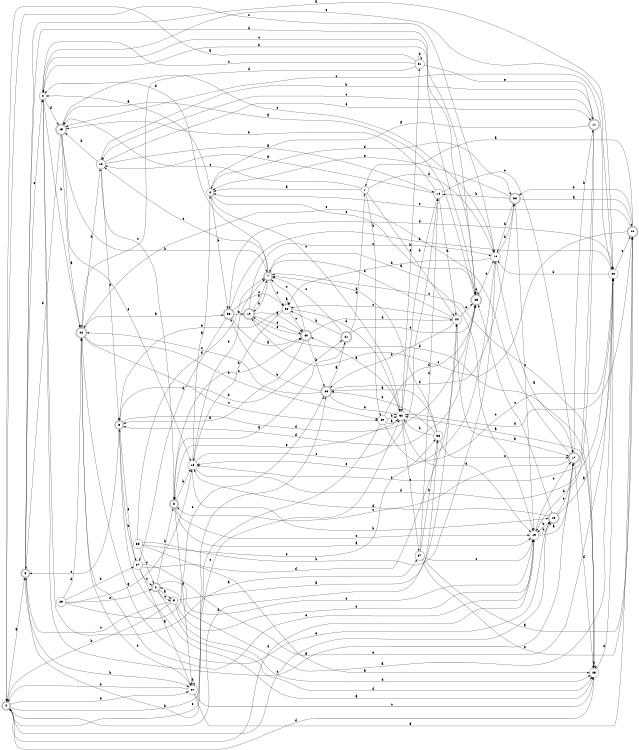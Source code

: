 digraph n33_3 {
__start0 [label="" shape="none"];

rankdir=LR;
size="8,5";

s0 [style="rounded,filled", color="black", fillcolor="white" shape="doublecircle", label="0"];
s1 [style="filled", color="black", fillcolor="white" shape="circle", label="1"];
s2 [style="rounded,filled", color="black", fillcolor="white" shape="doublecircle", label="2"];
s3 [style="rounded,filled", color="black", fillcolor="white" shape="doublecircle", label="3"];
s4 [style="filled", color="black", fillcolor="white" shape="circle", label="4"];
s5 [style="rounded,filled", color="black", fillcolor="white" shape="doublecircle", label="5"];
s6 [style="filled", color="black", fillcolor="white" shape="circle", label="6"];
s7 [style="rounded,filled", color="black", fillcolor="white" shape="doublecircle", label="7"];
s8 [style="rounded,filled", color="black", fillcolor="white" shape="doublecircle", label="8"];
s9 [style="filled", color="black", fillcolor="white" shape="circle", label="9"];
s10 [style="rounded,filled", color="black", fillcolor="white" shape="doublecircle", label="10"];
s11 [style="rounded,filled", color="black", fillcolor="white" shape="doublecircle", label="11"];
s12 [style="filled", color="black", fillcolor="white" shape="circle", label="12"];
s13 [style="rounded,filled", color="black", fillcolor="white" shape="doublecircle", label="13"];
s14 [style="filled", color="black", fillcolor="white" shape="circle", label="14"];
s15 [style="rounded,filled", color="black", fillcolor="white" shape="doublecircle", label="15"];
s16 [style="filled", color="black", fillcolor="white" shape="circle", label="16"];
s17 [style="rounded,filled", color="black", fillcolor="white" shape="doublecircle", label="17"];
s18 [style="filled", color="black", fillcolor="white" shape="circle", label="18"];
s19 [style="filled", color="black", fillcolor="white" shape="circle", label="19"];
s20 [style="filled", color="black", fillcolor="white" shape="circle", label="20"];
s21 [style="rounded,filled", color="black", fillcolor="white" shape="doublecircle", label="21"];
s22 [style="rounded,filled", color="black", fillcolor="white" shape="doublecircle", label="22"];
s23 [style="filled", color="black", fillcolor="white" shape="circle", label="23"];
s24 [style="filled", color="black", fillcolor="white" shape="circle", label="24"];
s25 [style="rounded,filled", color="black", fillcolor="white" shape="doublecircle", label="25"];
s26 [style="rounded,filled", color="black", fillcolor="white" shape="doublecircle", label="26"];
s27 [style="filled", color="black", fillcolor="white" shape="circle", label="27"];
s28 [style="rounded,filled", color="black", fillcolor="white" shape="doublecircle", label="28"];
s29 [style="filled", color="black", fillcolor="white" shape="circle", label="29"];
s30 [style="filled", color="black", fillcolor="white" shape="circle", label="30"];
s31 [style="filled", color="black", fillcolor="white" shape="circle", label="31"];
s32 [style="filled", color="black", fillcolor="white" shape="circle", label="32"];
s33 [style="rounded,filled", color="black", fillcolor="white" shape="doublecircle", label="33"];
s34 [style="filled", color="black", fillcolor="white" shape="circle", label="34"];
s35 [style="filled", color="black", fillcolor="white" shape="circle", label="35"];
s36 [style="rounded,filled", color="black", fillcolor="white" shape="doublecircle", label="36"];
s37 [style="filled", color="black", fillcolor="white" shape="circle", label="37"];
s38 [style="filled", color="black", fillcolor="white" shape="circle", label="38"];
s39 [style="filled", color="black", fillcolor="white" shape="circle", label="39"];
s40 [style="rounded,filled", color="black", fillcolor="white" shape="doublecircle", label="40"];
s0 -> s5 [label="a"];
s0 -> s26 [label="b"];
s0 -> s13 [label="c"];
s0 -> s38 [label="d"];
s0 -> s34 [label="e"];
s1 -> s6 [label="a"];
s1 -> s39 [label="b"];
s1 -> s15 [label="c"];
s1 -> s16 [label="d"];
s1 -> s24 [label="e"];
s2 -> s9 [label="a"];
s2 -> s8 [label="b"];
s2 -> s9 [label="c"];
s2 -> s23 [label="d"];
s2 -> s19 [label="e"];
s3 -> s23 [label="a"];
s3 -> s21 [label="b"];
s3 -> s5 [label="c"];
s3 -> s25 [label="d"];
s3 -> s27 [label="e"];
s4 -> s37 [label="a"];
s4 -> s22 [label="b"];
s4 -> s25 [label="c"];
s4 -> s15 [label="d"];
s4 -> s20 [label="e"];
s5 -> s20 [label="a"];
s5 -> s34 [label="b"];
s5 -> s32 [label="c"];
s5 -> s25 [label="d"];
s5 -> s4 [label="e"];
s6 -> s4 [label="a"];
s6 -> s36 [label="b"];
s6 -> s32 [label="c"];
s6 -> s33 [label="d"];
s6 -> s25 [label="e"];
s7 -> s19 [label="a"];
s7 -> s10 [label="b"];
s7 -> s12 [label="c"];
s7 -> s4 [label="d"];
s7 -> s30 [label="e"];
s8 -> s19 [label="a"];
s8 -> s18 [label="b"];
s8 -> s40 [label="c"];
s8 -> s34 [label="d"];
s8 -> s19 [label="e"];
s9 -> s24 [label="a"];
s9 -> s0 [label="b"];
s9 -> s5 [label="c"];
s9 -> s23 [label="d"];
s9 -> s19 [label="e"];
s10 -> s40 [label="a"];
s10 -> s7 [label="b"];
s10 -> s16 [label="c"];
s10 -> s23 [label="d"];
s10 -> s40 [label="e"];
s11 -> s6 [label="a"];
s11 -> s12 [label="b"];
s11 -> s12 [label="c"];
s11 -> s19 [label="d"];
s11 -> s18 [label="e"];
s12 -> s14 [label="a"];
s12 -> s15 [label="b"];
s12 -> s8 [label="c"];
s12 -> s3 [label="d"];
s12 -> s11 [label="e"];
s13 -> s20 [label="a"];
s13 -> s19 [label="b"];
s13 -> s25 [label="c"];
s13 -> s18 [label="d"];
s13 -> s17 [label="e"];
s14 -> s12 [label="a"];
s14 -> s32 [label="b"];
s14 -> s17 [label="c"];
s14 -> s24 [label="d"];
s14 -> s15 [label="e"];
s15 -> s22 [label="a"];
s15 -> s7 [label="b"];
s15 -> s16 [label="c"];
s15 -> s5 [label="d"];
s15 -> s18 [label="e"];
s16 -> s17 [label="a"];
s16 -> s30 [label="b"];
s16 -> s0 [label="c"];
s16 -> s33 [label="d"];
s16 -> s18 [label="e"];
s17 -> s4 [label="a"];
s17 -> s11 [label="b"];
s17 -> s8 [label="c"];
s17 -> s23 [label="d"];
s17 -> s22 [label="e"];
s18 -> s6 [label="a"];
s18 -> s13 [label="b"];
s18 -> s14 [label="c"];
s18 -> s20 [label="d"];
s18 -> s7 [label="e"];
s19 -> s17 [label="a"];
s19 -> s13 [label="b"];
s19 -> s17 [label="c"];
s19 -> s0 [label="d"];
s19 -> s22 [label="e"];
s20 -> s2 [label="a"];
s20 -> s16 [label="b"];
s20 -> s15 [label="c"];
s20 -> s36 [label="d"];
s20 -> s28 [label="e"];
s21 -> s8 [label="a"];
s21 -> s30 [label="b"];
s21 -> s7 [label="c"];
s21 -> s1 [label="d"];
s21 -> s25 [label="e"];
s22 -> s36 [label="a"];
s22 -> s39 [label="b"];
s22 -> s39 [label="c"];
s22 -> s12 [label="d"];
s22 -> s13 [label="e"];
s23 -> s32 [label="a"];
s23 -> s23 [label="b"];
s23 -> s7 [label="c"];
s23 -> s0 [label="d"];
s23 -> s20 [label="e"];
s24 -> s17 [label="a"];
s24 -> s26 [label="b"];
s24 -> s30 [label="c"];
s24 -> s7 [label="d"];
s24 -> s25 [label="e"];
s25 -> s15 [label="a"];
s25 -> s4 [label="b"];
s25 -> s25 [label="c"];
s25 -> s3 [label="d"];
s25 -> s16 [label="e"];
s26 -> s21 [label="a"];
s26 -> s36 [label="b"];
s26 -> s22 [label="c"];
s26 -> s33 [label="d"];
s26 -> s32 [label="e"];
s27 -> s34 [label="a"];
s27 -> s3 [label="b"];
s27 -> s2 [label="c"];
s27 -> s24 [label="d"];
s27 -> s20 [label="e"];
s28 -> s1 [label="a"];
s28 -> s33 [label="b"];
s28 -> s10 [label="c"];
s28 -> s32 [label="d"];
s28 -> s6 [label="e"];
s29 -> s18 [label="a"];
s29 -> s27 [label="b"];
s29 -> s26 [label="c"];
s29 -> s22 [label="d"];
s29 -> s2 [label="e"];
s30 -> s30 [label="a"];
s30 -> s18 [label="b"];
s30 -> s40 [label="c"];
s30 -> s32 [label="d"];
s30 -> s3 [label="e"];
s31 -> s0 [label="a"];
s31 -> s31 [label="b"];
s31 -> s4 [label="c"];
s31 -> s22 [label="d"];
s31 -> s11 [label="e"];
s32 -> s40 [label="a"];
s32 -> s31 [label="b"];
s32 -> s37 [label="c"];
s32 -> s19 [label="d"];
s32 -> s8 [label="e"];
s33 -> s28 [label="a"];
s33 -> s14 [label="b"];
s33 -> s19 [label="c"];
s33 -> s16 [label="d"];
s33 -> s6 [label="e"];
s34 -> s28 [label="a"];
s34 -> s0 [label="b"];
s34 -> s23 [label="c"];
s34 -> s34 [label="d"];
s34 -> s22 [label="e"];
s35 -> s23 [label="a"];
s35 -> s16 [label="b"];
s35 -> s2 [label="c"];
s35 -> s7 [label="d"];
s35 -> s38 [label="e"];
s36 -> s40 [label="a"];
s36 -> s20 [label="b"];
s36 -> s30 [label="c"];
s36 -> s27 [label="d"];
s36 -> s10 [label="e"];
s37 -> s28 [label="a"];
s37 -> s38 [label="b"];
s37 -> s19 [label="c"];
s37 -> s14 [label="d"];
s37 -> s28 [label="e"];
s38 -> s26 [label="a"];
s38 -> s32 [label="b"];
s38 -> s17 [label="c"];
s38 -> s7 [label="d"];
s38 -> s26 [label="e"];
s39 -> s32 [label="a"];
s39 -> s32 [label="b"];
s39 -> s20 [label="c"];
s39 -> s25 [label="d"];
s39 -> s0 [label="e"];
s40 -> s3 [label="a"];
s40 -> s26 [label="b"];
s40 -> s7 [label="c"];
s40 -> s24 [label="d"];
s40 -> s10 [label="e"];

}